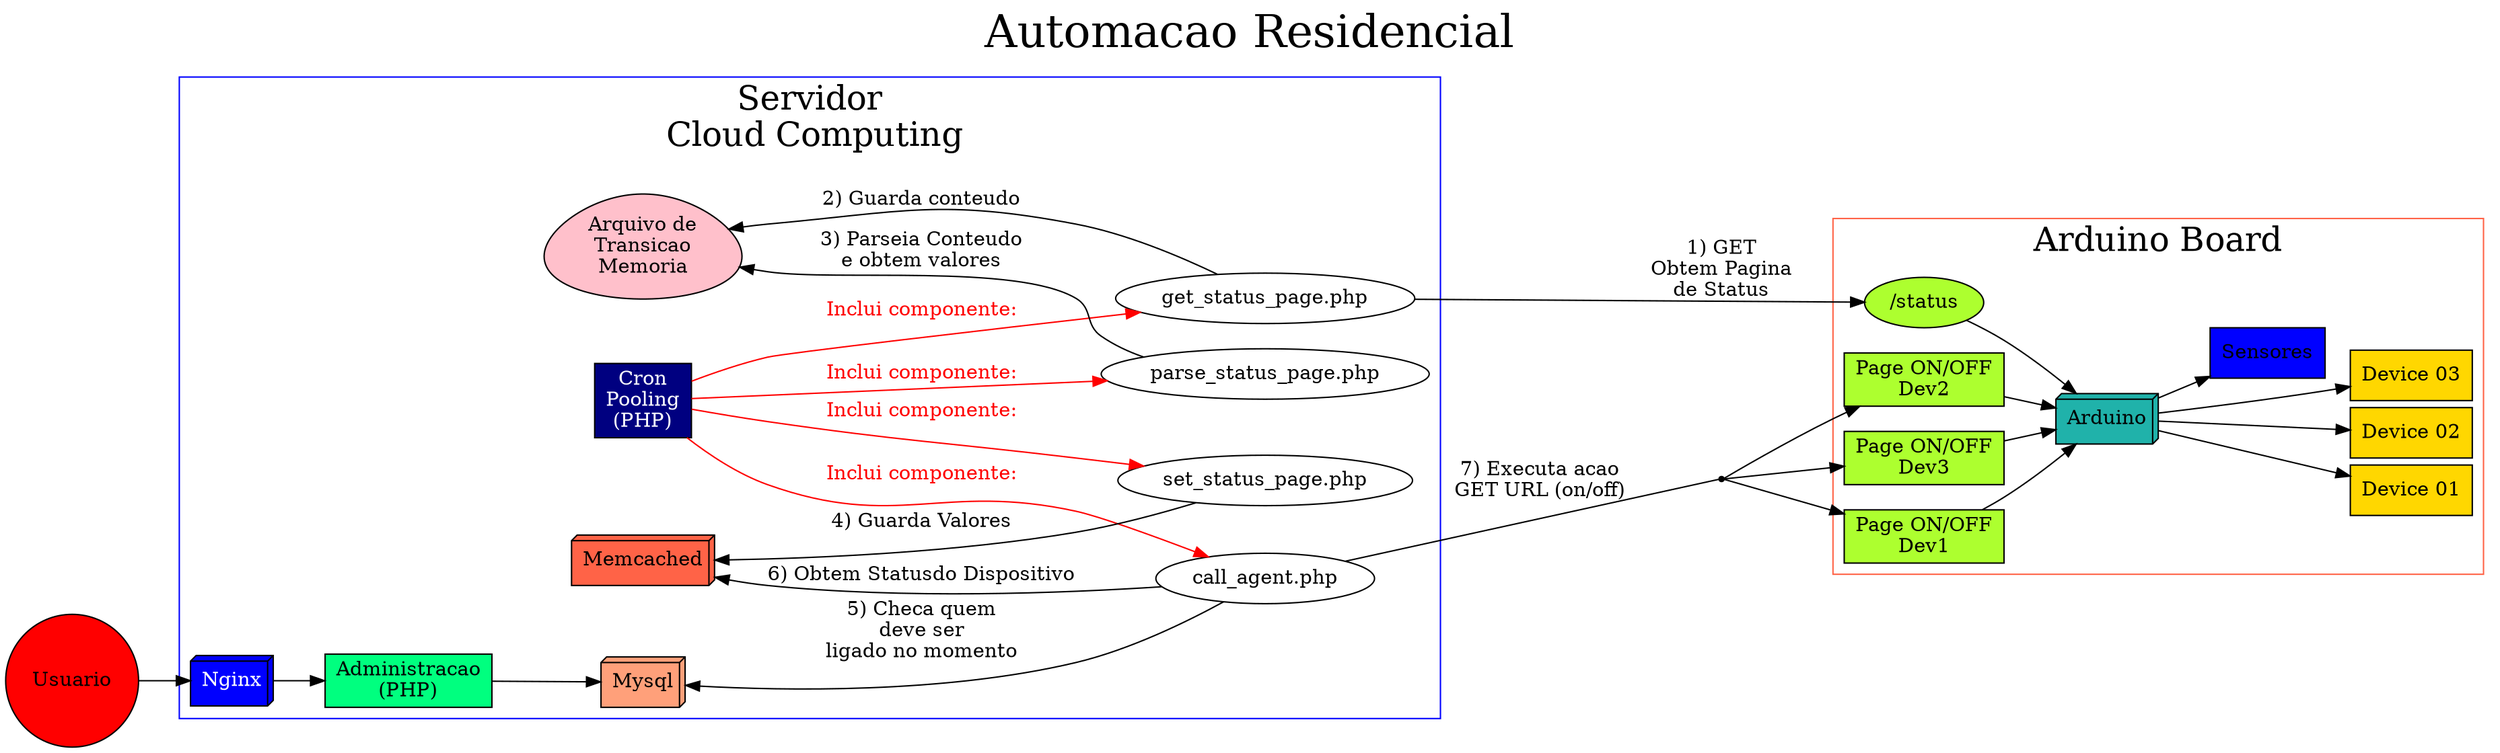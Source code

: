 digraph G {
	graph [layout=dot]
		rankdir=LR;
	label="Automacao Residencial";
	fontsize=32;
	labelloc=t;

	usuario[label=Usuario, shape=circle, style=filled, fillcolor=red];
	subgraph cluster1 {
		style=filled;
		fontsize=24;
		color=blue;
		fillcolor=white;
		label="Servidor\n Cloud Computing";
		nginx[label="Nginx", shape=box3d, style=filled, fillcolor=blue, fontcolor=white];

		memcached[label="Memcached", shape=box3d, style=filled, fillcolor=tomato];
		mysql[label="Mysql", shape=box3d, style=filled, fillcolor=lightsalmon];

		doc[label="Arquivo de\nTransicao\nMemoria", shape=egg, style=filled, fillcolor=pink];
		admin[label="Administracao\n(PHP)", shape=box, style=filled, fillcolor=springgreen];
		pooling[label="Cron\nPooling\n(PHP)",shape=box, style=filled, fillcolor=navy, fontcolor=white];
		{ 
			rank=sink;
			getstatus[label="get_status_page.php"];
			parsestatus[label="parse_status_page.php"];
			setstatus[label="set_status_page.php"];
			callagent[label="call_agent.php"];
		}
	}


	subgraph cluster2 {
		style=filled;
		color=tomato;
		fillcolor=white;
		fontsize=24;
		label="Arduino Board";
		arduino[label=Arduino, shape=box3d, style=filled, fillcolor=lightseagreen];
		status[label="/status", style=filled, fillcolor=greenyellow];
		{ 
			rank=sink;
			dev1[label="Device 01", shape=box, style=filled, fillcolor=gold];
			dev2[label="Device 02", shape=box, style=filled, fillcolor=gold];
			dev3[label="Device 03", shape=box, style=filled, fillcolor=gold];
		}
		sensor[label="Sensores", shape=box, style=filled, fillcolor=blue];
		pgdev1[label="Page ON/OFF\nDev1", shape=box, style=filled, fillcolor=greenyellow];
		pgdev2[label="Page ON/OFF\nDev2", shape=box, style=filled, fillcolor=greenyellow];
		pgdev3[label="Page ON/OFF\nDev3", shape=box, style=filled, fillcolor=greenyellow];
	}
	//Arduino
	arduino->{dev1 dev2 dev3 sensor};
	status->arduino;

	//Servidor
	center[shape=point];
	usuario->nginx[constraint=true];

	pooling->{ getstatus parsestatus setstatus callagent }[label="Inclui componente:", fontcolor=red, color=red, constraint=true];

	getstatus->status[label="1) GET\nObtem Pagina\nde Status", constraint=true];
	getstatus->doc[label="2) Guarda conteudo"];
	parsestatus->doc[label="3) Parseia Conteudo\ne obtem valores"];
	setstatus->memcached[label="4) Guarda Valores", constraint=true];

	callagent->mysql[label="5) Checa quem\ndeve ser\nligado no momento"];	
	callagent->memcached[label="6) Obtem Status\do Dispositivo",constraint=true];			

	callagent->center[arrowhead=none, label="7) Executa acao\nGET URL (on/off)"];
	center->{pgdev1 pgdev2 pgdev3}->arduino;

	admin->mysql;
	nginx->admin[constraint=true];
}
